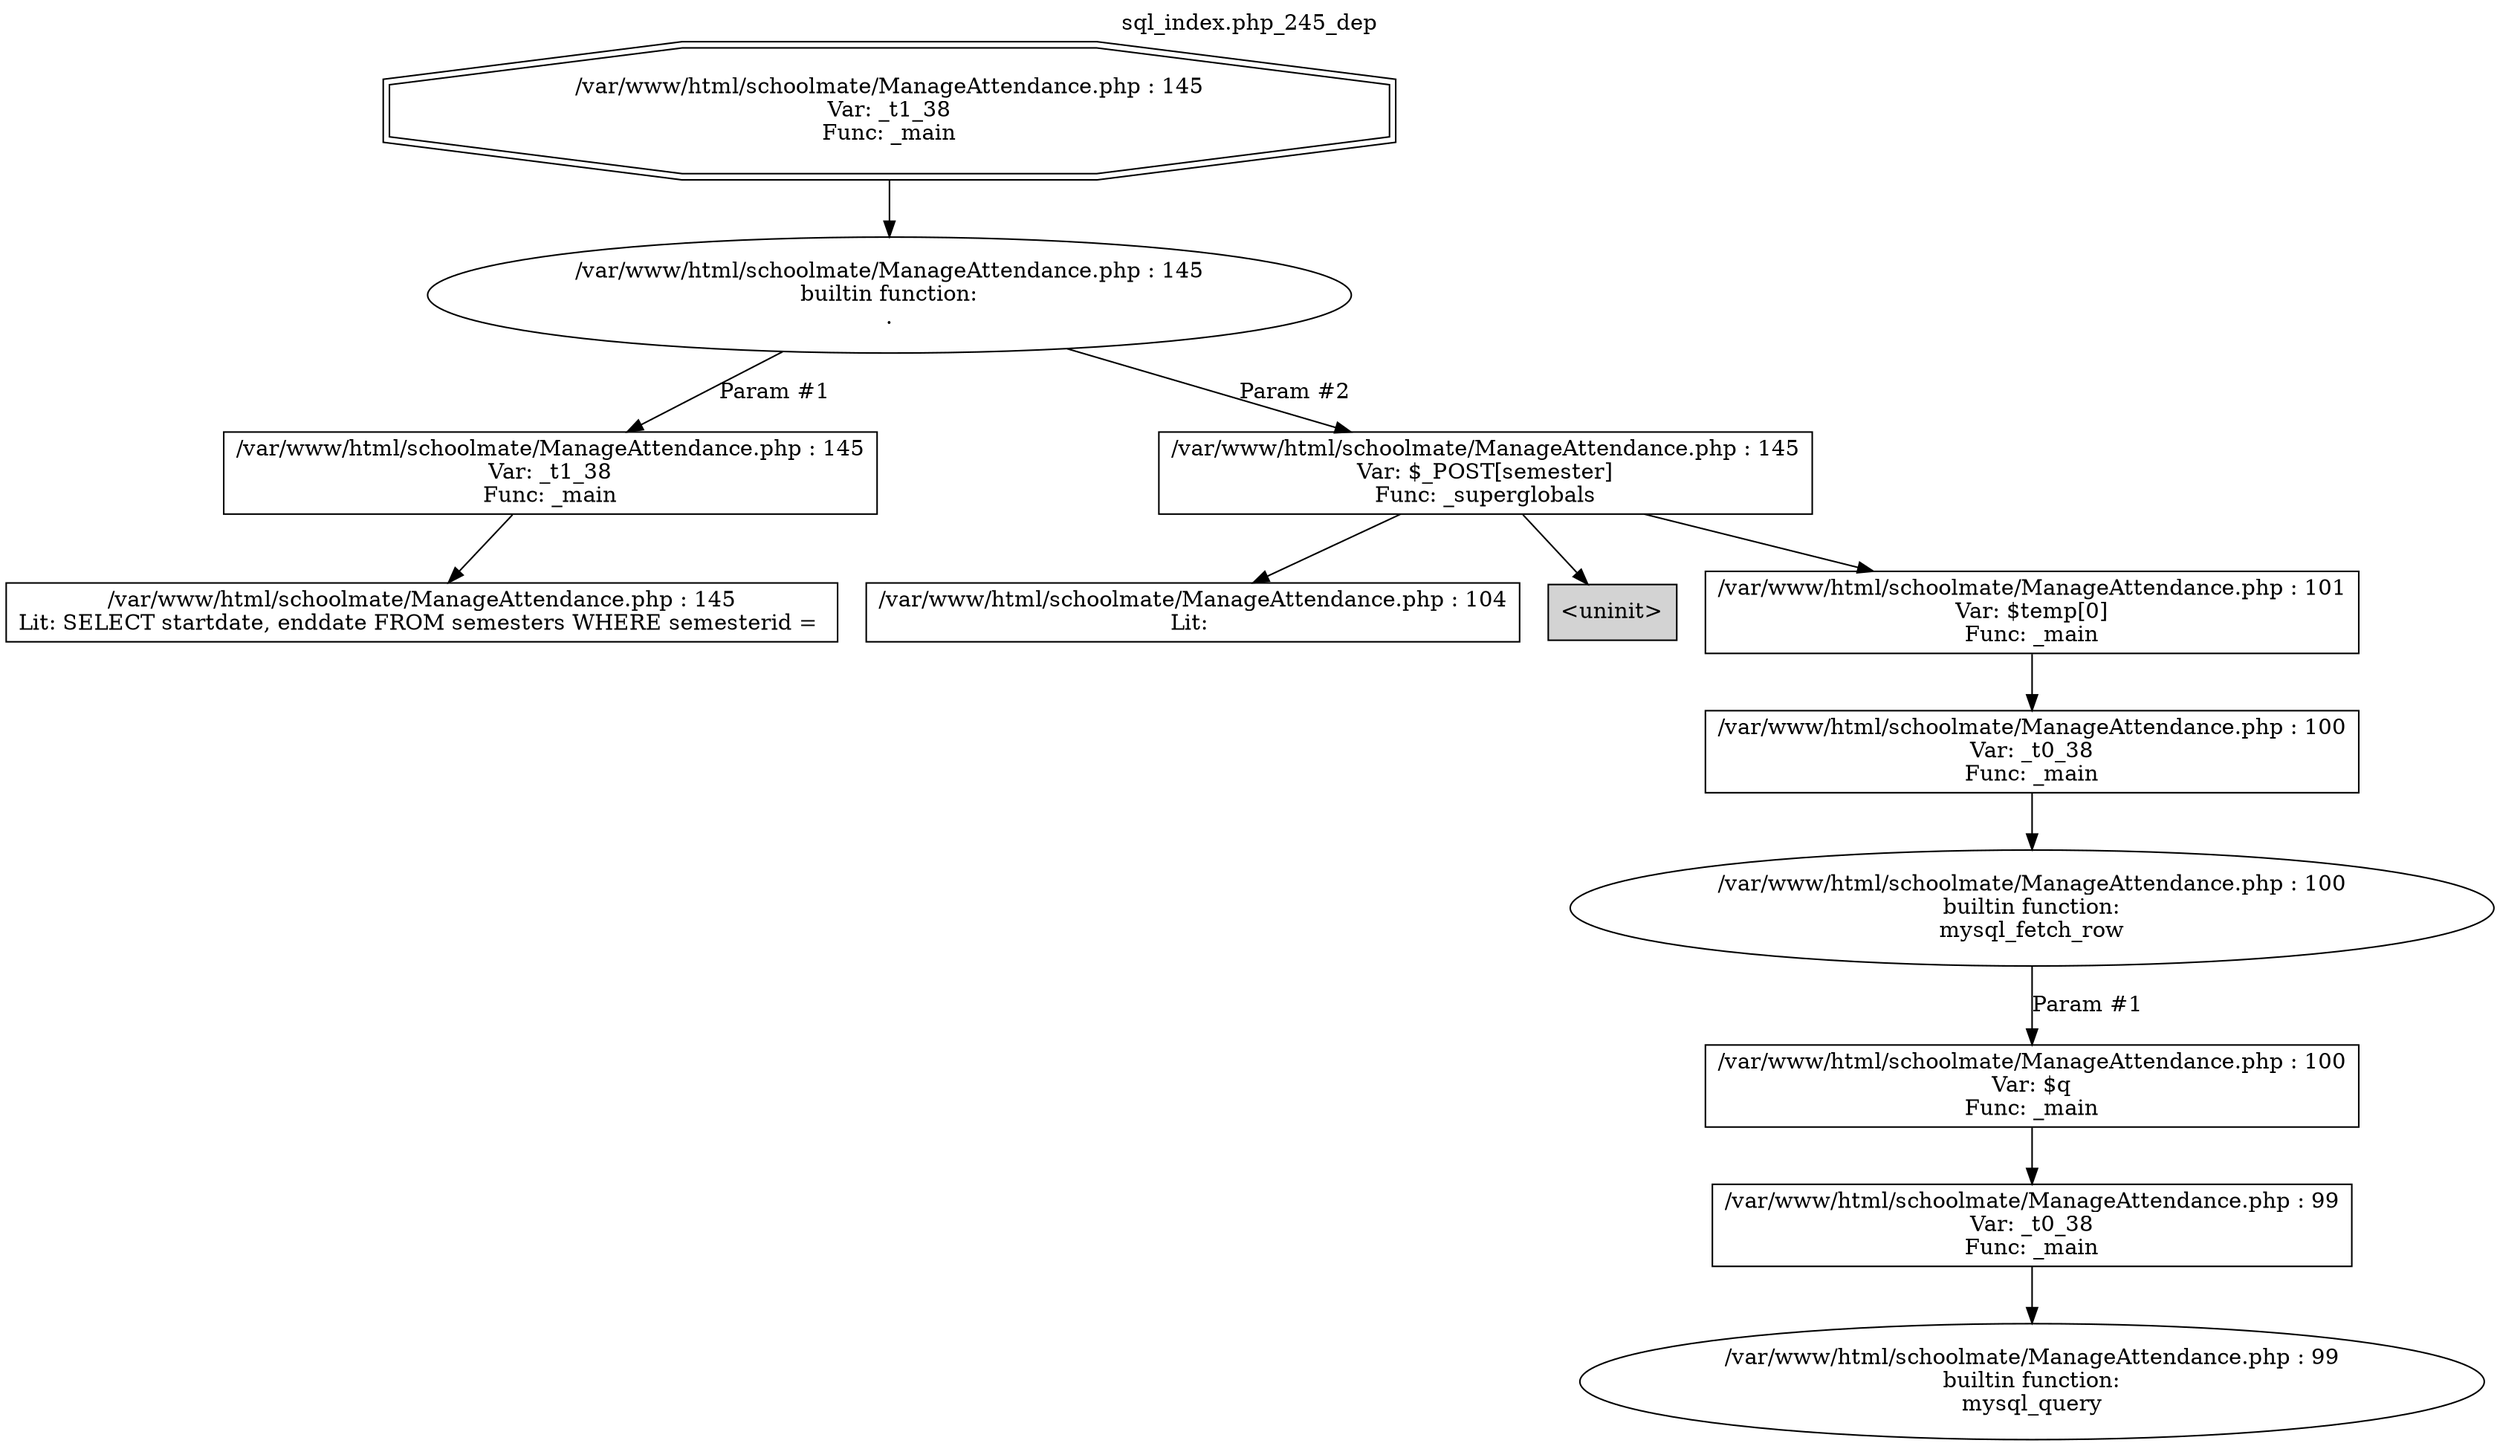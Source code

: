digraph cfg {
  label="sql_index.php_245_dep";
  labelloc=t;
  n1 [shape=doubleoctagon, label="/var/www/html/schoolmate/ManageAttendance.php : 145\nVar: _t1_38\nFunc: _main\n"];
  n2 [shape=ellipse, label="/var/www/html/schoolmate/ManageAttendance.php : 145\nbuiltin function:\n.\n"];
  n3 [shape=box, label="/var/www/html/schoolmate/ManageAttendance.php : 145\nVar: _t1_38\nFunc: _main\n"];
  n4 [shape=box, label="/var/www/html/schoolmate/ManageAttendance.php : 145\nLit: SELECT startdate, enddate FROM semesters WHERE semesterid = \n"];
  n5 [shape=box, label="/var/www/html/schoolmate/ManageAttendance.php : 145\nVar: $_POST[semester]\nFunc: _superglobals\n"];
  n6 [shape=box, label="/var/www/html/schoolmate/ManageAttendance.php : 104\nLit: \n"];
  n7 [shape=box, label="<uninit>",style=filled];
  n8 [shape=box, label="/var/www/html/schoolmate/ManageAttendance.php : 101\nVar: $temp[0]\nFunc: _main\n"];
  n9 [shape=box, label="/var/www/html/schoolmate/ManageAttendance.php : 100\nVar: _t0_38\nFunc: _main\n"];
  n10 [shape=ellipse, label="/var/www/html/schoolmate/ManageAttendance.php : 100\nbuiltin function:\nmysql_fetch_row\n"];
  n11 [shape=box, label="/var/www/html/schoolmate/ManageAttendance.php : 100\nVar: $q\nFunc: _main\n"];
  n12 [shape=box, label="/var/www/html/schoolmate/ManageAttendance.php : 99\nVar: _t0_38\nFunc: _main\n"];
  n13 [shape=ellipse, label="/var/www/html/schoolmate/ManageAttendance.php : 99\nbuiltin function:\nmysql_query\n"];
  n1 -> n2;
  n3 -> n4;
  n2 -> n3[label="Param #1"];
  n2 -> n5[label="Param #2"];
  n5 -> n6;
  n5 -> n7;
  n5 -> n8;
  n9 -> n10;
  n12 -> n13;
  n11 -> n12;
  n10 -> n11[label="Param #1"];
  n8 -> n9;
}

